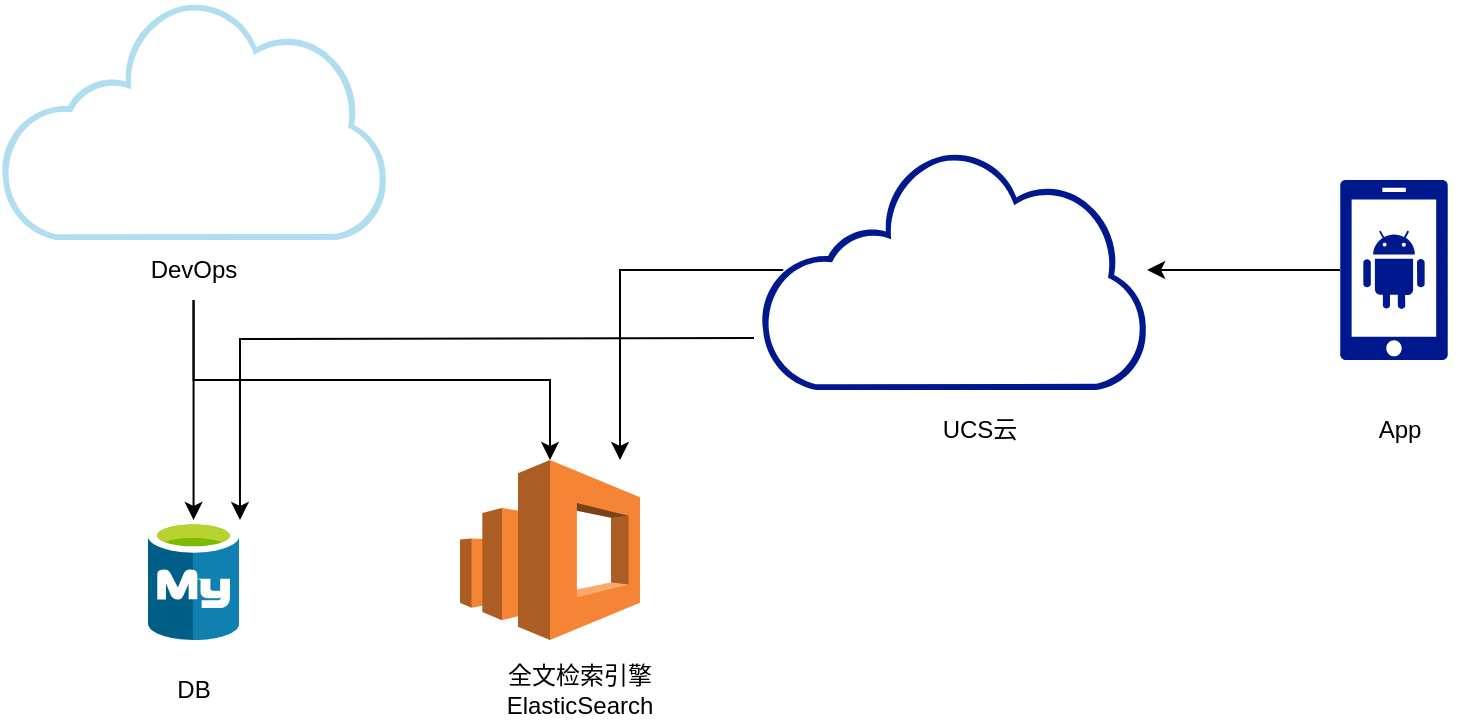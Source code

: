 <mxfile version="24.2.5" type="github">
  <diagram name="第 1 页" id="jeTXBLm-H6XMwneKPCaH">
    <mxGraphModel dx="1335" dy="838" grid="1" gridSize="10" guides="1" tooltips="1" connect="1" arrows="1" fold="1" page="1" pageScale="1" pageWidth="827" pageHeight="1169" math="0" shadow="0">
      <root>
        <mxCell id="0" />
        <mxCell id="1" parent="0" />
        <mxCell id="sWEV5LaynbLMHfX0gyIc-2" value="" style="image;sketch=0;aspect=fixed;html=1;points=[];align=center;fontSize=12;image=img/lib/mscae/Azure_Database_for_MySQL_servers.svg;" vertex="1" parent="1">
          <mxGeometry x="133.98" y="630" width="45.6" height="60" as="geometry" />
        </mxCell>
        <mxCell id="sWEV5LaynbLMHfX0gyIc-13" style="edgeStyle=orthogonalEdgeStyle;rounded=0;orthogonalLoop=1;jettySize=auto;html=1;exitX=0;exitY=0.5;exitDx=0;exitDy=0;exitPerimeter=0;" edge="1" parent="1" source="sWEV5LaynbLMHfX0gyIc-5" target="sWEV5LaynbLMHfX0gyIc-12">
          <mxGeometry relative="1" as="geometry" />
        </mxCell>
        <mxCell id="sWEV5LaynbLMHfX0gyIc-5" value="" style="sketch=0;aspect=fixed;pointerEvents=1;shadow=0;dashed=0;html=1;strokeColor=none;labelPosition=center;verticalLabelPosition=bottom;verticalAlign=top;align=center;fillColor=#00188D;shape=mxgraph.mscae.enterprise.android_phone" vertex="1" parent="1">
          <mxGeometry x="730" y="460" width="54" height="90" as="geometry" />
        </mxCell>
        <mxCell id="sWEV5LaynbLMHfX0gyIc-9" style="edgeStyle=orthogonalEdgeStyle;rounded=0;orthogonalLoop=1;jettySize=auto;html=1;exitX=0.5;exitY=1;exitDx=0;exitDy=0;" edge="1" parent="1" source="sWEV5LaynbLMHfX0gyIc-15" target="sWEV5LaynbLMHfX0gyIc-2">
          <mxGeometry relative="1" as="geometry">
            <mxPoint x="157" y="540" as="sourcePoint" />
          </mxGeometry>
        </mxCell>
        <mxCell id="sWEV5LaynbLMHfX0gyIc-6" value="" style="sketch=0;aspect=fixed;pointerEvents=1;shadow=0;dashed=0;html=1;strokeColor=none;labelPosition=center;verticalLabelPosition=bottom;verticalAlign=top;align=center;fillColor=#b1ddf0;shape=mxgraph.mscae.enterprise.internet_hollow" vertex="1" parent="1">
          <mxGeometry x="60" y="370" width="193.55" height="120" as="geometry" />
        </mxCell>
        <mxCell id="sWEV5LaynbLMHfX0gyIc-10" value="" style="outlineConnect=0;dashed=0;verticalLabelPosition=bottom;verticalAlign=top;align=center;html=1;shape=mxgraph.aws3.elasticsearch_service;fillColor=#F58534;gradientColor=none;" vertex="1" parent="1">
          <mxGeometry x="290" y="600" width="90" height="90" as="geometry" />
        </mxCell>
        <mxCell id="sWEV5LaynbLMHfX0gyIc-25" style="edgeStyle=orthogonalEdgeStyle;rounded=0;orthogonalLoop=1;jettySize=auto;html=1;exitX=0.06;exitY=0.5;exitDx=0;exitDy=0;exitPerimeter=0;entryX=0.889;entryY=0;entryDx=0;entryDy=0;entryPerimeter=0;" edge="1" parent="1" source="sWEV5LaynbLMHfX0gyIc-12" target="sWEV5LaynbLMHfX0gyIc-10">
          <mxGeometry relative="1" as="geometry">
            <mxPoint x="370" y="590" as="targetPoint" />
          </mxGeometry>
        </mxCell>
        <mxCell id="sWEV5LaynbLMHfX0gyIc-12" value="" style="sketch=0;aspect=fixed;pointerEvents=1;shadow=0;dashed=0;html=1;strokeColor=none;labelPosition=center;verticalLabelPosition=bottom;verticalAlign=top;align=center;fillColor=#00188D;shape=mxgraph.mscae.enterprise.internet_hollow" vertex="1" parent="1">
          <mxGeometry x="440" y="445" width="193.55" height="120" as="geometry" />
        </mxCell>
        <mxCell id="sWEV5LaynbLMHfX0gyIc-14" value="UCS云" style="text;html=1;align=center;verticalAlign=middle;whiteSpace=wrap;rounded=0;" vertex="1" parent="1">
          <mxGeometry x="520" y="570" width="60" height="30" as="geometry" />
        </mxCell>
        <mxCell id="sWEV5LaynbLMHfX0gyIc-20" style="edgeStyle=orthogonalEdgeStyle;rounded=0;orthogonalLoop=1;jettySize=auto;html=1;exitX=0.5;exitY=1;exitDx=0;exitDy=0;" edge="1" parent="1" source="sWEV5LaynbLMHfX0gyIc-15" target="sWEV5LaynbLMHfX0gyIc-10">
          <mxGeometry relative="1" as="geometry" />
        </mxCell>
        <mxCell id="sWEV5LaynbLMHfX0gyIc-15" value="DevOps" style="text;html=1;align=center;verticalAlign=middle;whiteSpace=wrap;rounded=0;" vertex="1" parent="1">
          <mxGeometry x="126.78" y="490" width="60" height="30" as="geometry" />
        </mxCell>
        <mxCell id="sWEV5LaynbLMHfX0gyIc-16" value="DB" style="text;html=1;align=center;verticalAlign=middle;whiteSpace=wrap;rounded=0;" vertex="1" parent="1">
          <mxGeometry x="126.78" y="700" width="60" height="30" as="geometry" />
        </mxCell>
        <mxCell id="sWEV5LaynbLMHfX0gyIc-17" value="全文检索引擎ElasticSearch" style="text;html=1;align=center;verticalAlign=middle;whiteSpace=wrap;rounded=0;" vertex="1" parent="1">
          <mxGeometry x="320" y="700" width="60" height="30" as="geometry" />
        </mxCell>
        <mxCell id="sWEV5LaynbLMHfX0gyIc-21" style="edgeStyle=orthogonalEdgeStyle;rounded=0;orthogonalLoop=1;jettySize=auto;html=1;entryX=1.009;entryY=0;entryDx=0;entryDy=0;entryPerimeter=0;" edge="1" parent="1" target="sWEV5LaynbLMHfX0gyIc-2">
          <mxGeometry relative="1" as="geometry">
            <mxPoint x="437" y="539" as="sourcePoint" />
          </mxGeometry>
        </mxCell>
        <mxCell id="sWEV5LaynbLMHfX0gyIc-26" value="App" style="text;html=1;align=center;verticalAlign=middle;whiteSpace=wrap;rounded=0;" vertex="1" parent="1">
          <mxGeometry x="730" y="570" width="60" height="30" as="geometry" />
        </mxCell>
      </root>
    </mxGraphModel>
  </diagram>
</mxfile>
